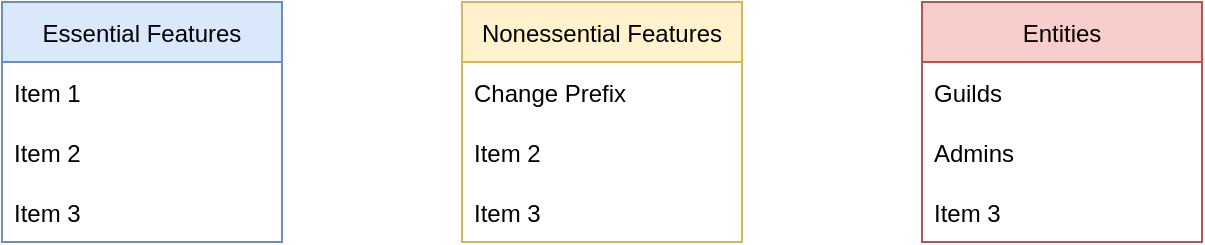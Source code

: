 <mxfile>
    <diagram id="MszbpxbzJHV3F1O4CGGE" name="Page-1">
        <mxGraphModel dx="728" dy="371" grid="1" gridSize="10" guides="1" tooltips="1" connect="1" arrows="1" fold="1" page="1" pageScale="1" pageWidth="827" pageHeight="1169" background="none" math="0" shadow="0">
            <root>
                <mxCell id="0"/>
                <mxCell id="1" parent="0"/>
                <mxCell id="lhBcgcDSy3oG9zaBbsqA-1" value="Essential Features" style="swimlane;fontStyle=0;childLayout=stackLayout;horizontal=1;startSize=30;horizontalStack=0;resizeParent=1;resizeParentMax=0;resizeLast=0;collapsible=1;marginBottom=0;fillColor=#dae8fc;strokeColor=#6c8ebf;" parent="1" vertex="1">
                    <mxGeometry x="80" y="120" width="140" height="120" as="geometry"/>
                </mxCell>
                <mxCell id="lhBcgcDSy3oG9zaBbsqA-2" value="Item 1" style="text;strokeColor=none;fillColor=none;align=left;verticalAlign=middle;spacingLeft=4;spacingRight=4;overflow=hidden;points=[[0,0.5],[1,0.5]];portConstraint=eastwest;rotatable=0;" parent="lhBcgcDSy3oG9zaBbsqA-1" vertex="1">
                    <mxGeometry y="30" width="140" height="30" as="geometry"/>
                </mxCell>
                <mxCell id="lhBcgcDSy3oG9zaBbsqA-3" value="Item 2" style="text;strokeColor=none;fillColor=none;align=left;verticalAlign=middle;spacingLeft=4;spacingRight=4;overflow=hidden;points=[[0,0.5],[1,0.5]];portConstraint=eastwest;rotatable=0;" parent="lhBcgcDSy3oG9zaBbsqA-1" vertex="1">
                    <mxGeometry y="60" width="140" height="30" as="geometry"/>
                </mxCell>
                <mxCell id="lhBcgcDSy3oG9zaBbsqA-4" value="Item 3" style="text;strokeColor=none;fillColor=none;align=left;verticalAlign=middle;spacingLeft=4;spacingRight=4;overflow=hidden;points=[[0,0.5],[1,0.5]];portConstraint=eastwest;rotatable=0;" parent="lhBcgcDSy3oG9zaBbsqA-1" vertex="1">
                    <mxGeometry y="90" width="140" height="30" as="geometry"/>
                </mxCell>
                <mxCell id="lhBcgcDSy3oG9zaBbsqA-5" value="Entities" style="swimlane;fontStyle=0;childLayout=stackLayout;horizontal=1;startSize=30;horizontalStack=0;resizeParent=1;resizeParentMax=0;resizeLast=0;collapsible=1;marginBottom=0;fillColor=#f8cecc;strokeColor=#b85450;" parent="1" vertex="1">
                    <mxGeometry x="540" y="120" width="140" height="120" as="geometry"/>
                </mxCell>
                <mxCell id="lhBcgcDSy3oG9zaBbsqA-6" value="Guilds" style="text;strokeColor=none;fillColor=none;align=left;verticalAlign=middle;spacingLeft=4;spacingRight=4;overflow=hidden;points=[[0,0.5],[1,0.5]];portConstraint=eastwest;rotatable=0;" parent="lhBcgcDSy3oG9zaBbsqA-5" vertex="1">
                    <mxGeometry y="30" width="140" height="30" as="geometry"/>
                </mxCell>
                <mxCell id="lhBcgcDSy3oG9zaBbsqA-7" value="Admins" style="text;strokeColor=none;fillColor=none;align=left;verticalAlign=middle;spacingLeft=4;spacingRight=4;overflow=hidden;points=[[0,0.5],[1,0.5]];portConstraint=eastwest;rotatable=0;" parent="lhBcgcDSy3oG9zaBbsqA-5" vertex="1">
                    <mxGeometry y="60" width="140" height="30" as="geometry"/>
                </mxCell>
                <mxCell id="lhBcgcDSy3oG9zaBbsqA-8" value="Item 3" style="text;strokeColor=none;fillColor=none;align=left;verticalAlign=middle;spacingLeft=4;spacingRight=4;overflow=hidden;points=[[0,0.5],[1,0.5]];portConstraint=eastwest;rotatable=0;" parent="lhBcgcDSy3oG9zaBbsqA-5" vertex="1">
                    <mxGeometry y="90" width="140" height="30" as="geometry"/>
                </mxCell>
                <mxCell id="lhBcgcDSy3oG9zaBbsqA-9" value="Nonessential Features" style="swimlane;fontStyle=0;childLayout=stackLayout;horizontal=1;startSize=30;horizontalStack=0;resizeParent=1;resizeParentMax=0;resizeLast=0;collapsible=1;marginBottom=0;fillColor=#fff2cc;strokeColor=#d6b656;" parent="1" vertex="1">
                    <mxGeometry x="310" y="120" width="140" height="120" as="geometry"/>
                </mxCell>
                <mxCell id="lhBcgcDSy3oG9zaBbsqA-10" value="Change Prefix" style="text;strokeColor=none;fillColor=none;align=left;verticalAlign=middle;spacingLeft=4;spacingRight=4;overflow=hidden;points=[[0,0.5],[1,0.5]];portConstraint=eastwest;rotatable=0;" parent="lhBcgcDSy3oG9zaBbsqA-9" vertex="1">
                    <mxGeometry y="30" width="140" height="30" as="geometry"/>
                </mxCell>
                <mxCell id="lhBcgcDSy3oG9zaBbsqA-11" value="Item 2" style="text;strokeColor=none;fillColor=none;align=left;verticalAlign=middle;spacingLeft=4;spacingRight=4;overflow=hidden;points=[[0,0.5],[1,0.5]];portConstraint=eastwest;rotatable=0;" parent="lhBcgcDSy3oG9zaBbsqA-9" vertex="1">
                    <mxGeometry y="60" width="140" height="30" as="geometry"/>
                </mxCell>
                <mxCell id="lhBcgcDSy3oG9zaBbsqA-12" value="Item 3" style="text;strokeColor=none;fillColor=none;align=left;verticalAlign=middle;spacingLeft=4;spacingRight=4;overflow=hidden;points=[[0,0.5],[1,0.5]];portConstraint=eastwest;rotatable=0;" parent="lhBcgcDSy3oG9zaBbsqA-9" vertex="1">
                    <mxGeometry y="90" width="140" height="30" as="geometry"/>
                </mxCell>
            </root>
        </mxGraphModel>
    </diagram>
</mxfile>